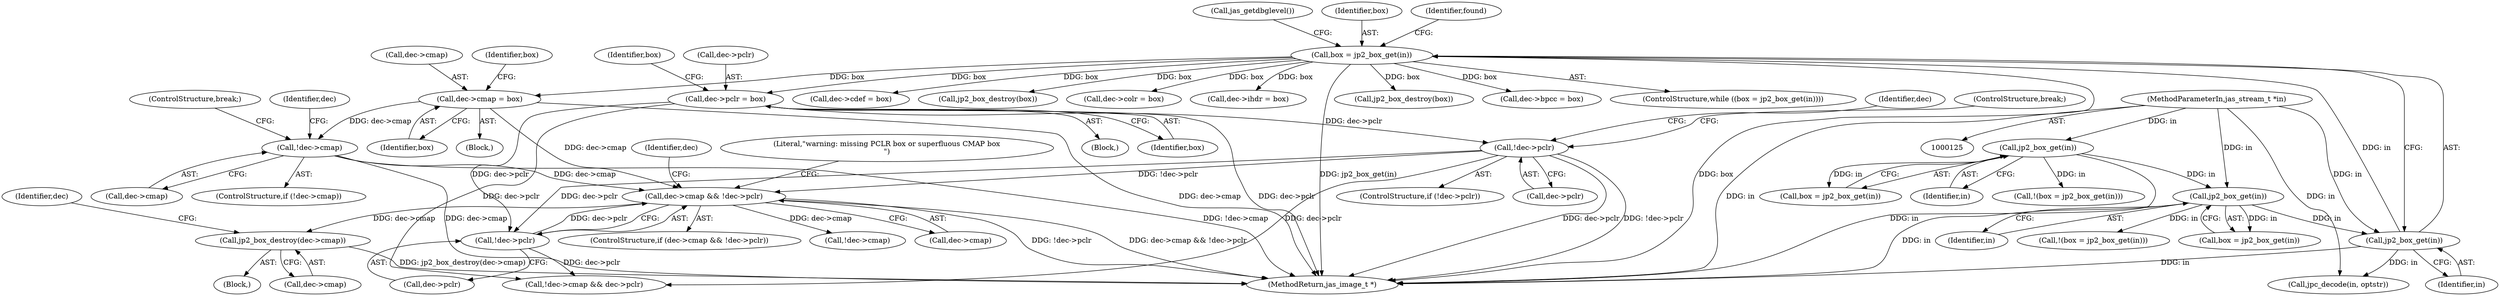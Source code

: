 digraph "0_jasper_d42b2388f7f8e0332c846675133acea151fc557a_33@pointer" {
"1000690" [label="(Call,jp2_box_destroy(dec->cmap))"];
"1000679" [label="(Call,dec->cmap && !dec->pclr)"];
"1000327" [label="(Call,dec->cmap = box)"];
"1000229" [label="(Call,box = jp2_box_get(in))"];
"1000231" [label="(Call,jp2_box_get(in))"];
"1000206" [label="(Call,jp2_box_get(in))"];
"1000167" [label="(Call,jp2_box_get(in))"];
"1000126" [label="(MethodParameterIn,jas_stream_t *in)"];
"1000322" [label="(Call,!dec->cmap)"];
"1000306" [label="(Call,!dec->pclr)"];
"1000311" [label="(Call,dec->pclr = box)"];
"1000683" [label="(Call,!dec->pclr)"];
"1000679" [label="(Call,dec->cmap && !dec->pclr)"];
"1000687" [label="(Block,)"];
"1000203" [label="(Call,!(box = jp2_box_get(in)))"];
"1000311" [label="(Call,dec->pclr = box)"];
"1000333" [label="(Identifier,box)"];
"1000327" [label="(Call,dec->cmap = box)"];
"1000326" [label="(Block,)"];
"1000165" [label="(Call,box = jp2_box_get(in))"];
"1000690" [label="(Call,jp2_box_destroy(dec->cmap))"];
"1000683" [label="(Call,!dec->pclr)"];
"1000322" [label="(Call,!dec->cmap)"];
"1000689" [label="(Literal,\"warning: missing PCLR box or superfluous CMAP box\n\")"];
"1000232" [label="(Identifier,in)"];
"1000317" [label="(Identifier,box)"];
"1000335" [label="(ControlStructure,break;)"];
"1000329" [label="(Identifier,dec)"];
"1000236" [label="(Call,jas_getdbglevel())"];
"1000684" [label="(Call,dec->pclr)"];
"1000315" [label="(Identifier,box)"];
"1000319" [label="(ControlStructure,break;)"];
"1000206" [label="(Call,jp2_box_get(in))"];
"1000680" [label="(Call,dec->cmap)"];
"1000295" [label="(Call,dec->cdef = box)"];
"1000691" [label="(Call,dec->cmap)"];
"1000306" [label="(Call,!dec->pclr)"];
"1000355" [label="(Call,jp2_box_destroy(box))"];
"1000204" [label="(Call,box = jp2_box_get(in))"];
"1000168" [label="(Identifier,in)"];
"1000164" [label="(Call,!(box = jp2_box_get(in)))"];
"1000305" [label="(ControlStructure,if (!dec->pclr))"];
"1000230" [label="(Identifier,box)"];
"1000331" [label="(Identifier,box)"];
"1000126" [label="(MethodParameterIn,jas_stream_t *in)"];
"1000321" [label="(ControlStructure,if (!dec->cmap))"];
"1000167" [label="(Call,jp2_box_get(in))"];
"1000312" [label="(Call,dec->pclr)"];
"1000343" [label="(Call,dec->colr = box)"];
"1000229" [label="(Call,box = jp2_box_get(in))"];
"1000263" [label="(Call,dec->ihdr = box)"];
"1000700" [label="(Call,!dec->cmap && dec->pclr)"];
"1000307" [label="(Call,dec->pclr)"];
"1000328" [label="(Call,dec->cmap)"];
"1001265" [label="(MethodReturn,jas_image_t *)"];
"1000231" [label="(Call,jp2_box_get(in))"];
"1000377" [label="(Call,jpc_decode(in, optstr))"];
"1000323" [label="(Call,dec->cmap)"];
"1000207" [label="(Identifier,in)"];
"1000696" [label="(Identifier,dec)"];
"1000678" [label="(ControlStructure,if (dec->cmap && !dec->pclr))"];
"1001256" [label="(Call,jp2_box_destroy(box))"];
"1000279" [label="(Call,dec->bpcc = box)"];
"1000701" [label="(Call,!dec->cmap)"];
"1000310" [label="(Block,)"];
"1000366" [label="(Identifier,found)"];
"1000313" [label="(Identifier,dec)"];
"1000703" [label="(Identifier,dec)"];
"1000228" [label="(ControlStructure,while ((box = jp2_box_get(in))))"];
"1000690" -> "1000687"  [label="AST: "];
"1000690" -> "1000691"  [label="CFG: "];
"1000691" -> "1000690"  [label="AST: "];
"1000696" -> "1000690"  [label="CFG: "];
"1000690" -> "1001265"  [label="DDG: jp2_box_destroy(dec->cmap)"];
"1000679" -> "1000690"  [label="DDG: dec->cmap"];
"1000679" -> "1000678"  [label="AST: "];
"1000679" -> "1000680"  [label="CFG: "];
"1000679" -> "1000683"  [label="CFG: "];
"1000680" -> "1000679"  [label="AST: "];
"1000683" -> "1000679"  [label="AST: "];
"1000689" -> "1000679"  [label="CFG: "];
"1000703" -> "1000679"  [label="CFG: "];
"1000679" -> "1001265"  [label="DDG: !dec->pclr"];
"1000679" -> "1001265"  [label="DDG: dec->cmap && !dec->pclr"];
"1000327" -> "1000679"  [label="DDG: dec->cmap"];
"1000322" -> "1000679"  [label="DDG: dec->cmap"];
"1000306" -> "1000679"  [label="DDG: !dec->pclr"];
"1000683" -> "1000679"  [label="DDG: dec->pclr"];
"1000679" -> "1000701"  [label="DDG: dec->cmap"];
"1000327" -> "1000326"  [label="AST: "];
"1000327" -> "1000331"  [label="CFG: "];
"1000328" -> "1000327"  [label="AST: "];
"1000331" -> "1000327"  [label="AST: "];
"1000333" -> "1000327"  [label="CFG: "];
"1000327" -> "1001265"  [label="DDG: dec->cmap"];
"1000327" -> "1000322"  [label="DDG: dec->cmap"];
"1000229" -> "1000327"  [label="DDG: box"];
"1000229" -> "1000228"  [label="AST: "];
"1000229" -> "1000231"  [label="CFG: "];
"1000230" -> "1000229"  [label="AST: "];
"1000231" -> "1000229"  [label="AST: "];
"1000236" -> "1000229"  [label="CFG: "];
"1000366" -> "1000229"  [label="CFG: "];
"1000229" -> "1001265"  [label="DDG: jp2_box_get(in)"];
"1000229" -> "1001265"  [label="DDG: box"];
"1000231" -> "1000229"  [label="DDG: in"];
"1000229" -> "1000263"  [label="DDG: box"];
"1000229" -> "1000279"  [label="DDG: box"];
"1000229" -> "1000295"  [label="DDG: box"];
"1000229" -> "1000311"  [label="DDG: box"];
"1000229" -> "1000343"  [label="DDG: box"];
"1000229" -> "1000355"  [label="DDG: box"];
"1000229" -> "1001256"  [label="DDG: box"];
"1000231" -> "1000232"  [label="CFG: "];
"1000232" -> "1000231"  [label="AST: "];
"1000231" -> "1001265"  [label="DDG: in"];
"1000206" -> "1000231"  [label="DDG: in"];
"1000126" -> "1000231"  [label="DDG: in"];
"1000231" -> "1000377"  [label="DDG: in"];
"1000206" -> "1000204"  [label="AST: "];
"1000206" -> "1000207"  [label="CFG: "];
"1000207" -> "1000206"  [label="AST: "];
"1000204" -> "1000206"  [label="CFG: "];
"1000206" -> "1001265"  [label="DDG: in"];
"1000206" -> "1000203"  [label="DDG: in"];
"1000206" -> "1000204"  [label="DDG: in"];
"1000167" -> "1000206"  [label="DDG: in"];
"1000126" -> "1000206"  [label="DDG: in"];
"1000167" -> "1000165"  [label="AST: "];
"1000167" -> "1000168"  [label="CFG: "];
"1000168" -> "1000167"  [label="AST: "];
"1000165" -> "1000167"  [label="CFG: "];
"1000167" -> "1001265"  [label="DDG: in"];
"1000167" -> "1000164"  [label="DDG: in"];
"1000167" -> "1000165"  [label="DDG: in"];
"1000126" -> "1000167"  [label="DDG: in"];
"1000126" -> "1000125"  [label="AST: "];
"1000126" -> "1001265"  [label="DDG: in"];
"1000126" -> "1000377"  [label="DDG: in"];
"1000322" -> "1000321"  [label="AST: "];
"1000322" -> "1000323"  [label="CFG: "];
"1000323" -> "1000322"  [label="AST: "];
"1000329" -> "1000322"  [label="CFG: "];
"1000335" -> "1000322"  [label="CFG: "];
"1000322" -> "1001265"  [label="DDG: !dec->cmap"];
"1000322" -> "1001265"  [label="DDG: dec->cmap"];
"1000306" -> "1000305"  [label="AST: "];
"1000306" -> "1000307"  [label="CFG: "];
"1000307" -> "1000306"  [label="AST: "];
"1000313" -> "1000306"  [label="CFG: "];
"1000319" -> "1000306"  [label="CFG: "];
"1000306" -> "1001265"  [label="DDG: dec->pclr"];
"1000306" -> "1001265"  [label="DDG: !dec->pclr"];
"1000311" -> "1000306"  [label="DDG: dec->pclr"];
"1000306" -> "1000683"  [label="DDG: dec->pclr"];
"1000306" -> "1000700"  [label="DDG: dec->pclr"];
"1000311" -> "1000310"  [label="AST: "];
"1000311" -> "1000315"  [label="CFG: "];
"1000312" -> "1000311"  [label="AST: "];
"1000315" -> "1000311"  [label="AST: "];
"1000317" -> "1000311"  [label="CFG: "];
"1000311" -> "1001265"  [label="DDG: dec->pclr"];
"1000311" -> "1000683"  [label="DDG: dec->pclr"];
"1000311" -> "1000700"  [label="DDG: dec->pclr"];
"1000683" -> "1000684"  [label="CFG: "];
"1000684" -> "1000683"  [label="AST: "];
"1000683" -> "1000700"  [label="DDG: dec->pclr"];
}

